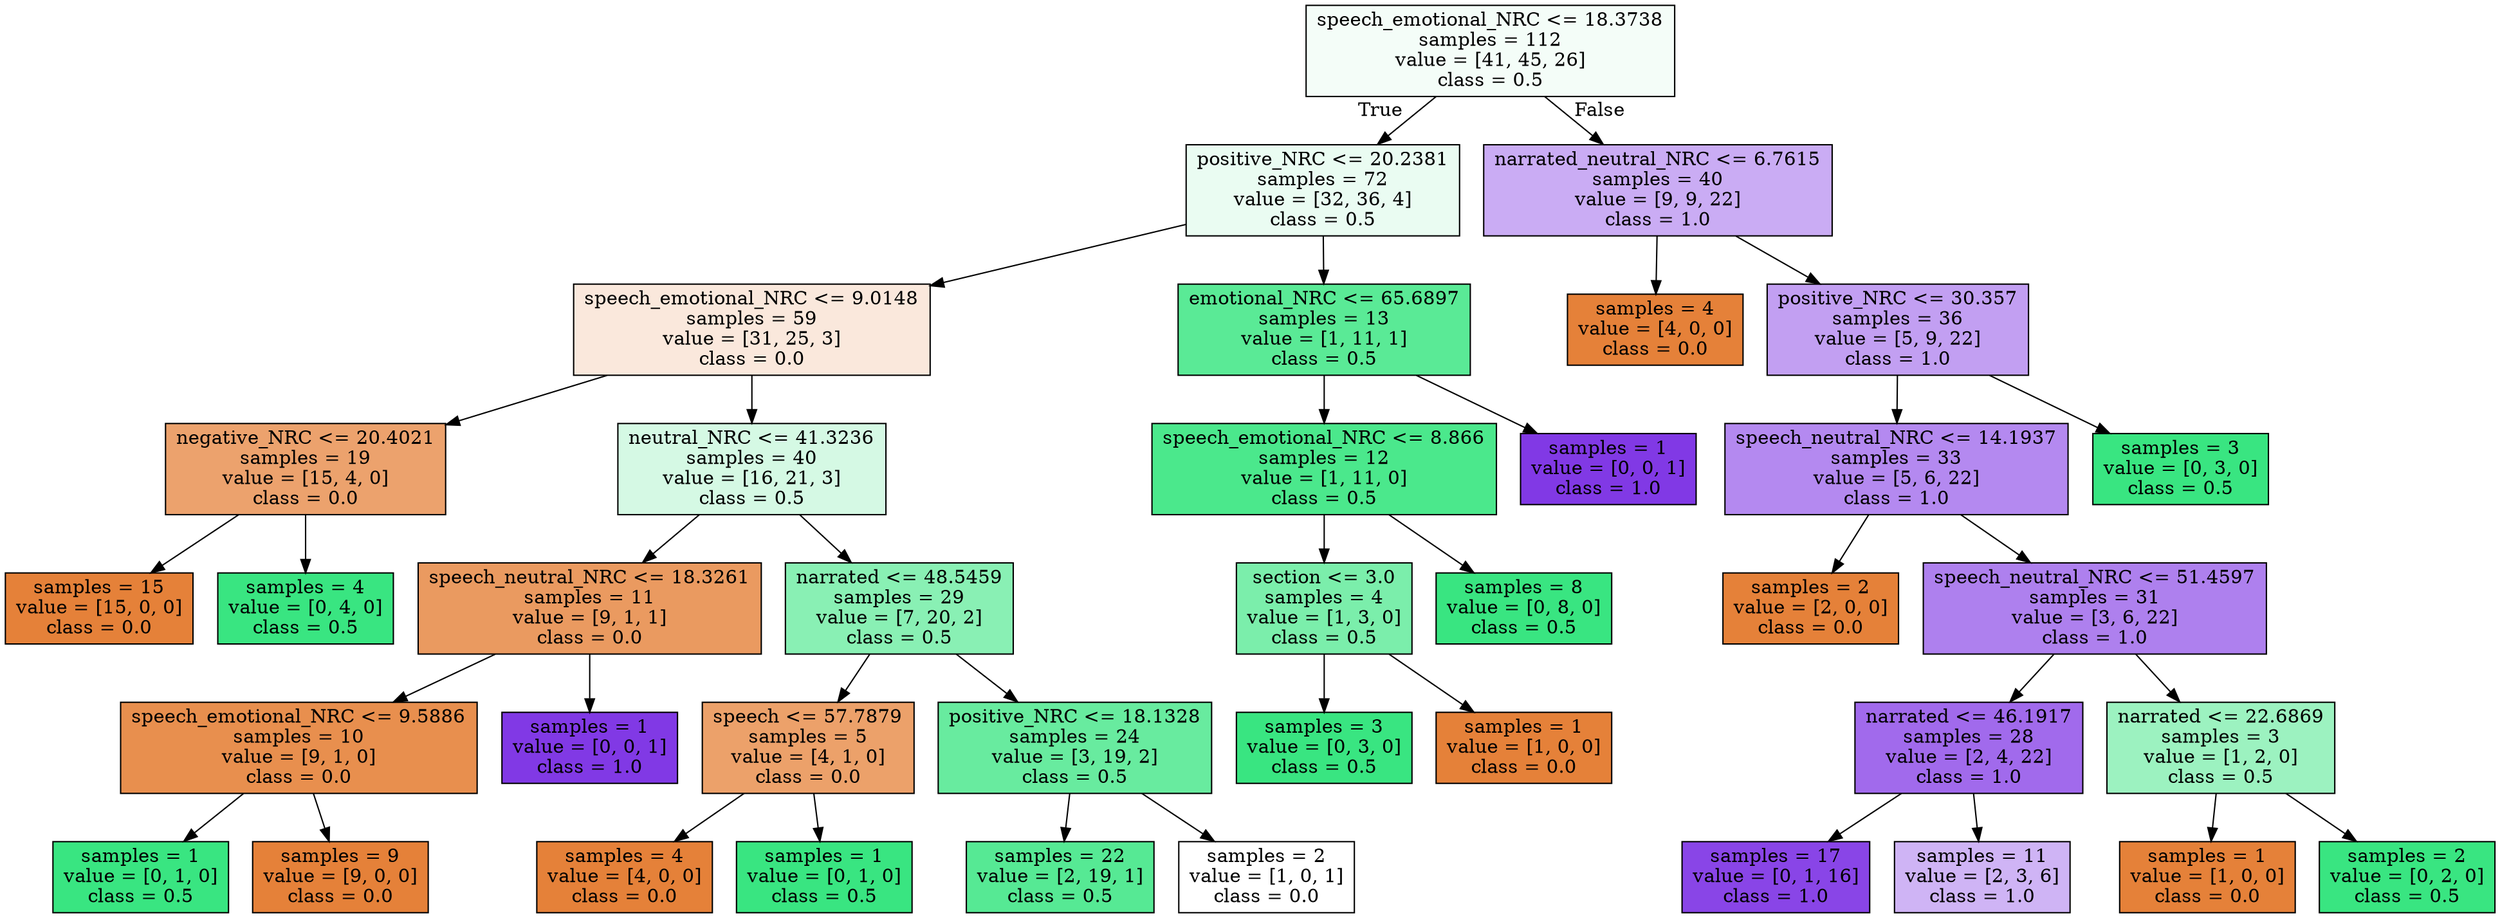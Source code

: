 digraph Tree {
node [shape=box, style="filled", color="black"] ;
0 [label="speech_emotional_NRC <= 18.3738\nsamples = 112\nvalue = [41, 45, 26]\nclass = 0.5", fillcolor="#39e5810e"] ;
1 [label="positive_NRC <= 20.2381\nsamples = 72\nvalue = [32, 36, 4]\nclass = 0.5", fillcolor="#39e5811a"] ;
0 -> 1 [labeldistance=2.5, labelangle=45, headlabel="True"] ;
2 [label="speech_emotional_NRC <= 9.0148\nsamples = 59\nvalue = [31, 25, 3]\nclass = 0.0", fillcolor="#e581392d"] ;
1 -> 2 ;
3 [label="negative_NRC <= 20.4021\nsamples = 19\nvalue = [15, 4, 0]\nclass = 0.0", fillcolor="#e58139bb"] ;
2 -> 3 ;
4 [label="samples = 15\nvalue = [15, 0, 0]\nclass = 0.0", fillcolor="#e58139ff"] ;
3 -> 4 ;
5 [label="samples = 4\nvalue = [0, 4, 0]\nclass = 0.5", fillcolor="#39e581ff"] ;
3 -> 5 ;
6 [label="neutral_NRC <= 41.3236\nsamples = 40\nvalue = [16, 21, 3]\nclass = 0.5", fillcolor="#39e58135"] ;
2 -> 6 ;
7 [label="speech_neutral_NRC <= 18.3261\nsamples = 11\nvalue = [9, 1, 1]\nclass = 0.0", fillcolor="#e58139cc"] ;
6 -> 7 ;
8 [label="speech_emotional_NRC <= 9.5886\nsamples = 10\nvalue = [9, 1, 0]\nclass = 0.0", fillcolor="#e58139e3"] ;
7 -> 8 ;
9 [label="samples = 1\nvalue = [0, 1, 0]\nclass = 0.5", fillcolor="#39e581ff"] ;
8 -> 9 ;
10 [label="samples = 9\nvalue = [9, 0, 0]\nclass = 0.0", fillcolor="#e58139ff"] ;
8 -> 10 ;
11 [label="samples = 1\nvalue = [0, 0, 1]\nclass = 1.0", fillcolor="#8139e5ff"] ;
7 -> 11 ;
12 [label="narrated <= 48.5459\nsamples = 29\nvalue = [7, 20, 2]\nclass = 0.5", fillcolor="#39e58197"] ;
6 -> 12 ;
13 [label="speech <= 57.7879\nsamples = 5\nvalue = [4, 1, 0]\nclass = 0.0", fillcolor="#e58139bf"] ;
12 -> 13 ;
14 [label="samples = 4\nvalue = [4, 0, 0]\nclass = 0.0", fillcolor="#e58139ff"] ;
13 -> 14 ;
15 [label="samples = 1\nvalue = [0, 1, 0]\nclass = 0.5", fillcolor="#39e581ff"] ;
13 -> 15 ;
16 [label="positive_NRC <= 18.1328\nsamples = 24\nvalue = [3, 19, 2]\nclass = 0.5", fillcolor="#39e581c2"] ;
12 -> 16 ;
17 [label="samples = 22\nvalue = [2, 19, 1]\nclass = 0.5", fillcolor="#39e581d9"] ;
16 -> 17 ;
18 [label="samples = 2\nvalue = [1, 0, 1]\nclass = 0.0", fillcolor="#e5813900"] ;
16 -> 18 ;
19 [label="emotional_NRC <= 65.6897\nsamples = 13\nvalue = [1, 11, 1]\nclass = 0.5", fillcolor="#39e581d4"] ;
1 -> 19 ;
20 [label="speech_emotional_NRC <= 8.866\nsamples = 12\nvalue = [1, 11, 0]\nclass = 0.5", fillcolor="#39e581e8"] ;
19 -> 20 ;
21 [label="section <= 3.0\nsamples = 4\nvalue = [1, 3, 0]\nclass = 0.5", fillcolor="#39e581aa"] ;
20 -> 21 ;
22 [label="samples = 3\nvalue = [0, 3, 0]\nclass = 0.5", fillcolor="#39e581ff"] ;
21 -> 22 ;
23 [label="samples = 1\nvalue = [1, 0, 0]\nclass = 0.0", fillcolor="#e58139ff"] ;
21 -> 23 ;
24 [label="samples = 8\nvalue = [0, 8, 0]\nclass = 0.5", fillcolor="#39e581ff"] ;
20 -> 24 ;
25 [label="samples = 1\nvalue = [0, 0, 1]\nclass = 1.0", fillcolor="#8139e5ff"] ;
19 -> 25 ;
26 [label="narrated_neutral_NRC <= 6.7615\nsamples = 40\nvalue = [9, 9, 22]\nclass = 1.0", fillcolor="#8139e56b"] ;
0 -> 26 [labeldistance=2.5, labelangle=-45, headlabel="False"] ;
27 [label="samples = 4\nvalue = [4, 0, 0]\nclass = 0.0", fillcolor="#e58139ff"] ;
26 -> 27 ;
28 [label="positive_NRC <= 30.357\nsamples = 36\nvalue = [5, 9, 22]\nclass = 1.0", fillcolor="#8139e57b"] ;
26 -> 28 ;
29 [label="speech_neutral_NRC <= 14.1937\nsamples = 33\nvalue = [5, 6, 22]\nclass = 1.0", fillcolor="#8139e597"] ;
28 -> 29 ;
30 [label="samples = 2\nvalue = [2, 0, 0]\nclass = 0.0", fillcolor="#e58139ff"] ;
29 -> 30 ;
31 [label="speech_neutral_NRC <= 51.4597\nsamples = 31\nvalue = [3, 6, 22]\nclass = 1.0", fillcolor="#8139e5a3"] ;
29 -> 31 ;
32 [label="narrated <= 46.1917\nsamples = 28\nvalue = [2, 4, 22]\nclass = 1.0", fillcolor="#8139e5bf"] ;
31 -> 32 ;
33 [label="samples = 17\nvalue = [0, 1, 16]\nclass = 1.0", fillcolor="#8139e5ef"] ;
32 -> 33 ;
34 [label="samples = 11\nvalue = [2, 3, 6]\nclass = 1.0", fillcolor="#8139e560"] ;
32 -> 34 ;
35 [label="narrated <= 22.6869\nsamples = 3\nvalue = [1, 2, 0]\nclass = 0.5", fillcolor="#39e5817f"] ;
31 -> 35 ;
36 [label="samples = 1\nvalue = [1, 0, 0]\nclass = 0.0", fillcolor="#e58139ff"] ;
35 -> 36 ;
37 [label="samples = 2\nvalue = [0, 2, 0]\nclass = 0.5", fillcolor="#39e581ff"] ;
35 -> 37 ;
38 [label="samples = 3\nvalue = [0, 3, 0]\nclass = 0.5", fillcolor="#39e581ff"] ;
28 -> 38 ;
}